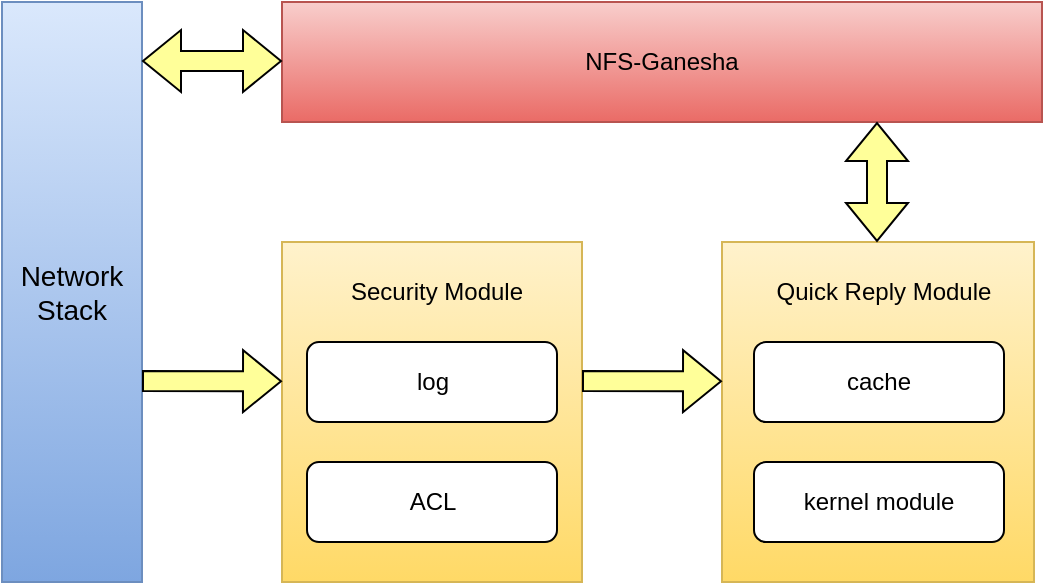 <mxfile version="21.6.8" type="github">
  <diagram name="第 1 页" id="O623X_YfpJGWirx1yeM5">
    <mxGraphModel dx="996" dy="581" grid="1" gridSize="10" guides="1" tooltips="1" connect="1" arrows="1" fold="1" page="1" pageScale="1" pageWidth="827" pageHeight="1169" math="0" shadow="0">
      <root>
        <mxCell id="0" />
        <mxCell id="1" parent="0" />
        <mxCell id="vRw4z7j-ilemCp1iJh7U-1" value="NFS-Ganesha" style="rounded=0;whiteSpace=wrap;html=1;fillColor=#f8cecc;gradientColor=#ea6b66;strokeColor=#b85450;" vertex="1" parent="1">
          <mxGeometry x="180" y="50" width="380" height="60" as="geometry" />
        </mxCell>
        <mxCell id="vRw4z7j-ilemCp1iJh7U-8" value="&lt;font style=&quot;font-size: 14px;&quot;&gt;Network&lt;br&gt;Stack&lt;/font&gt;" style="rounded=0;whiteSpace=wrap;html=1;fillColor=#dae8fc;strokeColor=#6c8ebf;gradientColor=#7ea6e0;" vertex="1" parent="1">
          <mxGeometry x="40" y="50" width="70" height="290" as="geometry" />
        </mxCell>
        <mxCell id="vRw4z7j-ilemCp1iJh7U-11" value="" style="shape=flexArrow;endArrow=classic;startArrow=classic;html=1;rounded=0;fillColor=#FFFF99;strokeColor=#000000;" edge="1" parent="1">
          <mxGeometry width="100" height="100" relative="1" as="geometry">
            <mxPoint x="110" y="79.5" as="sourcePoint" />
            <mxPoint x="180" y="79.5" as="targetPoint" />
          </mxGeometry>
        </mxCell>
        <mxCell id="vRw4z7j-ilemCp1iJh7U-22" value="" style="rounded=0;whiteSpace=wrap;html=1;fillColor=#fff2cc;gradientColor=#ffd966;strokeColor=#d6b656;" vertex="1" parent="1">
          <mxGeometry x="180" y="170" width="150" height="170" as="geometry" />
        </mxCell>
        <mxCell id="vRw4z7j-ilemCp1iJh7U-23" value="" style="rounded=0;whiteSpace=wrap;html=1;fillColor=#fff2cc;gradientColor=#ffd966;strokeColor=#d6b656;" vertex="1" parent="1">
          <mxGeometry x="400" y="170" width="156" height="170" as="geometry" />
        </mxCell>
        <mxCell id="vRw4z7j-ilemCp1iJh7U-24" value="log" style="rounded=1;whiteSpace=wrap;html=1;" vertex="1" parent="1">
          <mxGeometry x="192.5" y="220" width="125" height="40" as="geometry" />
        </mxCell>
        <mxCell id="vRw4z7j-ilemCp1iJh7U-28" value="cache" style="rounded=1;whiteSpace=wrap;html=1;" vertex="1" parent="1">
          <mxGeometry x="416" y="220" width="125" height="40" as="geometry" />
        </mxCell>
        <mxCell id="vRw4z7j-ilemCp1iJh7U-29" value="kernel module" style="rounded=1;whiteSpace=wrap;html=1;" vertex="1" parent="1">
          <mxGeometry x="416" y="280" width="125" height="40" as="geometry" />
        </mxCell>
        <mxCell id="vRw4z7j-ilemCp1iJh7U-30" value="ACL" style="rounded=1;whiteSpace=wrap;html=1;" vertex="1" parent="1">
          <mxGeometry x="192.5" y="280" width="125" height="40" as="geometry" />
        </mxCell>
        <mxCell id="vRw4z7j-ilemCp1iJh7U-31" value="Security Module" style="text;html=1;strokeColor=none;fillColor=none;align=center;verticalAlign=middle;whiteSpace=wrap;rounded=0;" vertex="1" parent="1">
          <mxGeometry x="210" y="180" width="95" height="30" as="geometry" />
        </mxCell>
        <mxCell id="vRw4z7j-ilemCp1iJh7U-33" value="Quick Reply Module" style="text;html=1;strokeColor=none;fillColor=none;align=center;verticalAlign=middle;whiteSpace=wrap;rounded=0;" vertex="1" parent="1">
          <mxGeometry x="416" y="180" width="130" height="30" as="geometry" />
        </mxCell>
        <mxCell id="vRw4z7j-ilemCp1iJh7U-37" value="" style="shape=flexArrow;endArrow=classic;html=1;rounded=0;entryX=-0.021;entryY=0.422;entryDx=0;entryDy=0;entryPerimeter=0;fillColor=#FFFF99;" edge="1" parent="1">
          <mxGeometry width="50" height="50" relative="1" as="geometry">
            <mxPoint x="110" y="239.5" as="sourcePoint" />
            <mxPoint x="180.0" y="239.62" as="targetPoint" />
          </mxGeometry>
        </mxCell>
        <mxCell id="vRw4z7j-ilemCp1iJh7U-38" value="" style="shape=flexArrow;endArrow=classic;html=1;rounded=0;entryX=-0.021;entryY=0.422;entryDx=0;entryDy=0;entryPerimeter=0;fillColor=#FFFF99;" edge="1" parent="1">
          <mxGeometry width="50" height="50" relative="1" as="geometry">
            <mxPoint x="330" y="239.5" as="sourcePoint" />
            <mxPoint x="400.0" y="239.62" as="targetPoint" />
          </mxGeometry>
        </mxCell>
        <mxCell id="vRw4z7j-ilemCp1iJh7U-40" value="" style="shape=flexArrow;endArrow=classic;startArrow=classic;html=1;rounded=0;strokeColor=#000000;fillColor=#FFFF99;" edge="1" parent="1">
          <mxGeometry width="100" height="100" relative="1" as="geometry">
            <mxPoint x="477.5" y="170" as="sourcePoint" />
            <mxPoint x="477.5" y="110" as="targetPoint" />
          </mxGeometry>
        </mxCell>
      </root>
    </mxGraphModel>
  </diagram>
</mxfile>
